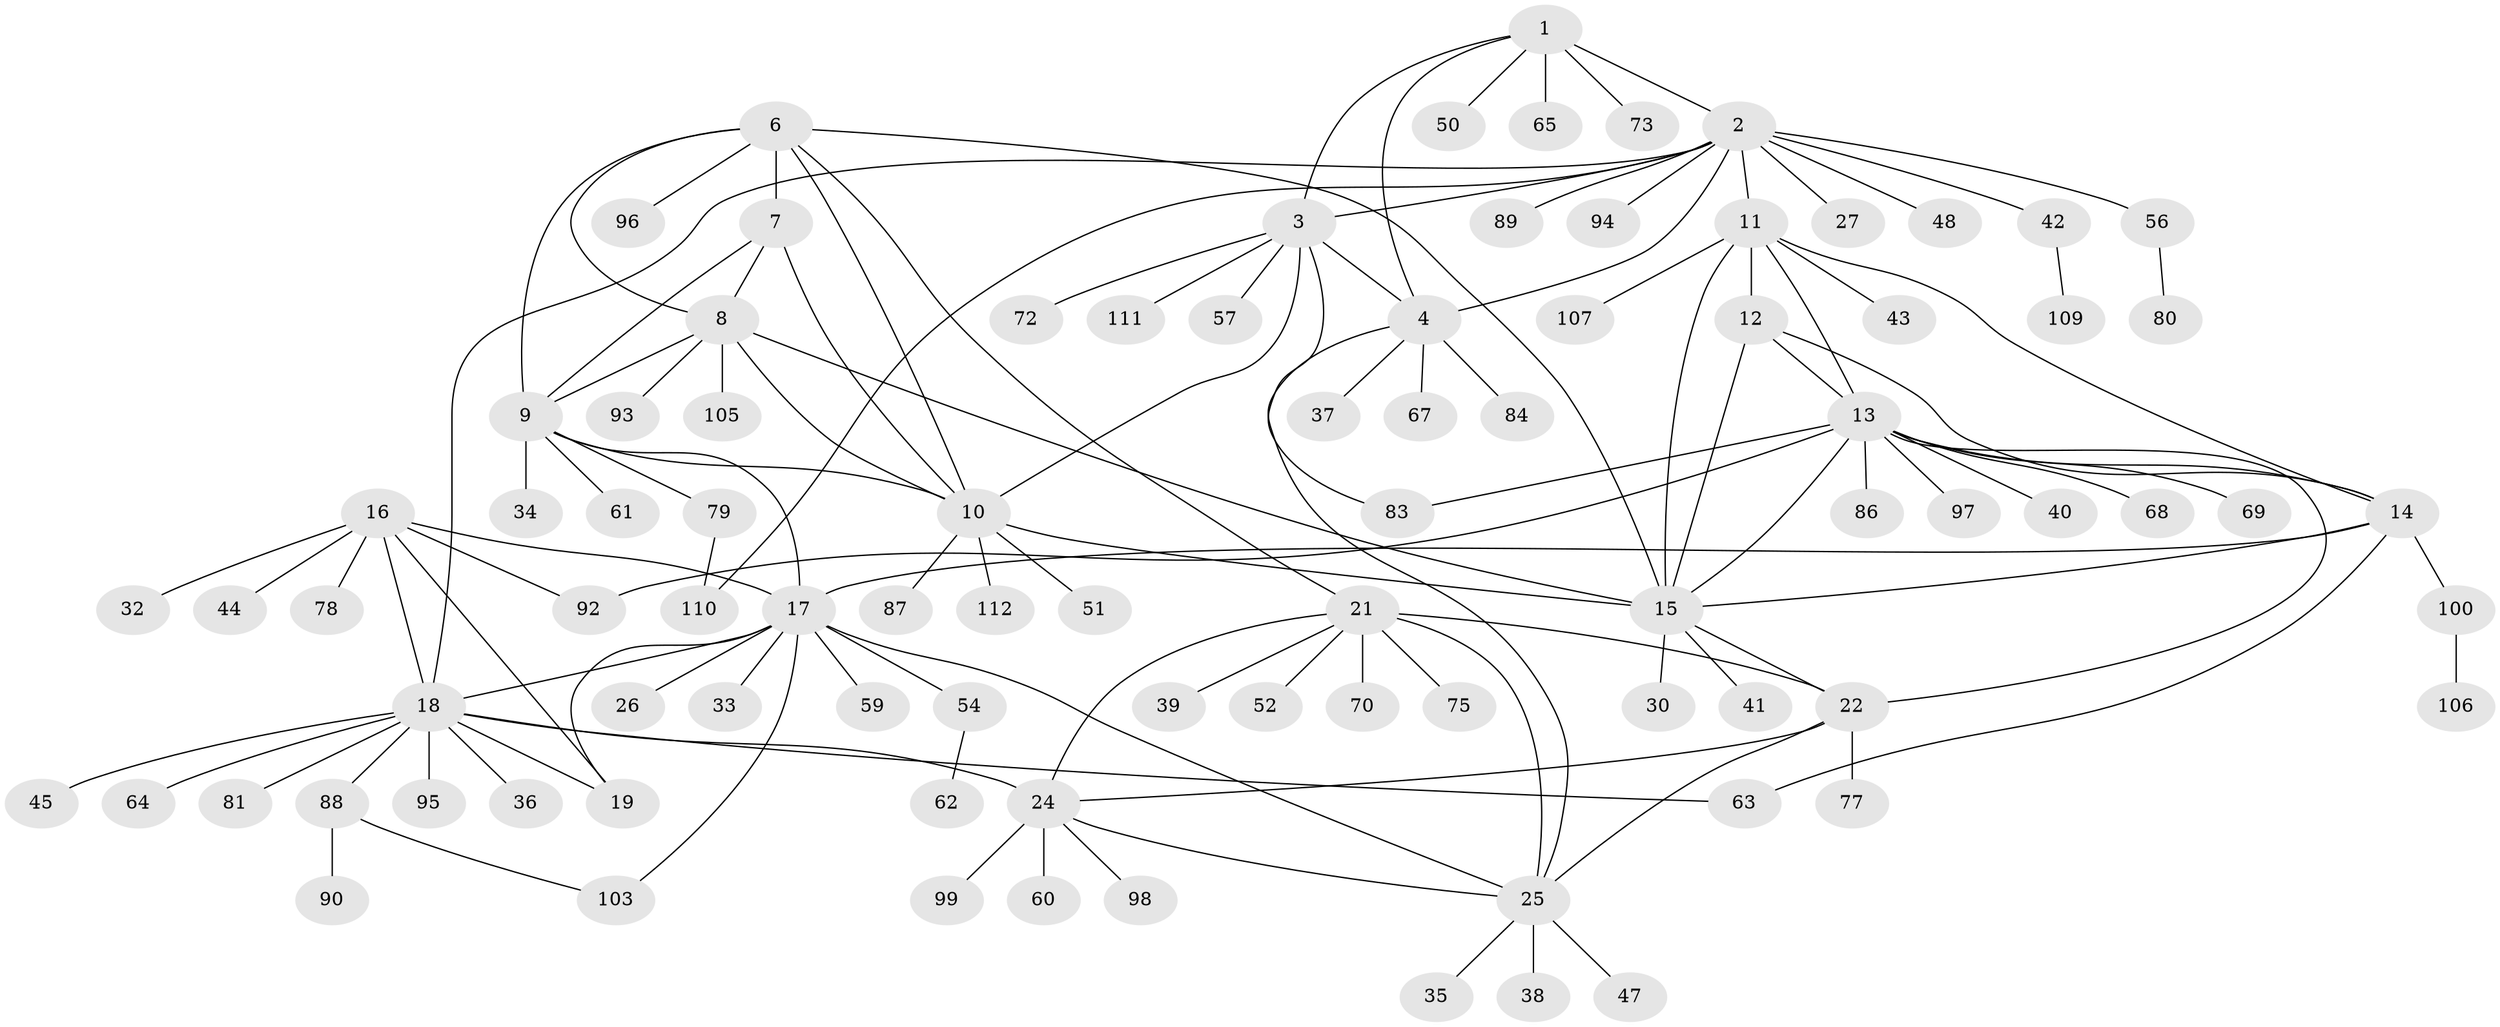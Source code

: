 // Generated by graph-tools (version 1.1) at 2025/24/03/03/25 07:24:15]
// undirected, 90 vertices, 125 edges
graph export_dot {
graph [start="1"]
  node [color=gray90,style=filled];
  1 [super="+85"];
  2 [super="+5"];
  3 [super="+28"];
  4 [super="+46"];
  6;
  7;
  8 [super="+108"];
  9 [super="+29"];
  10 [super="+53"];
  11 [super="+49"];
  12 [super="+76"];
  13 [super="+31"];
  14;
  15 [super="+71"];
  16 [super="+102"];
  17 [super="+55"];
  18 [super="+20"];
  19;
  21 [super="+23"];
  22 [super="+66"];
  24 [super="+58"];
  25 [super="+91"];
  26;
  27;
  30;
  32;
  33;
  34;
  35 [super="+74"];
  36;
  37;
  38;
  39;
  40;
  41;
  42 [super="+82"];
  43;
  44;
  45;
  47;
  48;
  50;
  51;
  52;
  54;
  56;
  57;
  59;
  60;
  61;
  62;
  63;
  64;
  65;
  67;
  68;
  69;
  70;
  72;
  73;
  75;
  77;
  78;
  79;
  80;
  81;
  83 [super="+101"];
  84;
  86;
  87;
  88;
  89;
  90;
  92 [super="+104"];
  93;
  94;
  95;
  96;
  97;
  98;
  99;
  100;
  103;
  105;
  106;
  107;
  109;
  110;
  111;
  112;
  1 -- 2 [weight=2];
  1 -- 3;
  1 -- 4;
  1 -- 50;
  1 -- 65;
  1 -- 73;
  2 -- 3 [weight=2];
  2 -- 4 [weight=2];
  2 -- 11;
  2 -- 27;
  2 -- 89;
  2 -- 94;
  2 -- 42;
  2 -- 110;
  2 -- 48;
  2 -- 18;
  2 -- 56;
  3 -- 4;
  3 -- 10;
  3 -- 57;
  3 -- 72;
  3 -- 83;
  3 -- 111;
  4 -- 25;
  4 -- 37;
  4 -- 67;
  4 -- 84;
  6 -- 7;
  6 -- 8;
  6 -- 9;
  6 -- 10;
  6 -- 15;
  6 -- 96;
  6 -- 21;
  7 -- 8;
  7 -- 9;
  7 -- 10;
  8 -- 9;
  8 -- 10;
  8 -- 93;
  8 -- 105;
  8 -- 15;
  9 -- 10;
  9 -- 17;
  9 -- 34;
  9 -- 61;
  9 -- 79;
  10 -- 51;
  10 -- 87;
  10 -- 112;
  10 -- 15;
  11 -- 12;
  11 -- 13;
  11 -- 14;
  11 -- 15;
  11 -- 43;
  11 -- 107;
  12 -- 13;
  12 -- 14;
  12 -- 15;
  13 -- 14;
  13 -- 15;
  13 -- 22;
  13 -- 40;
  13 -- 68;
  13 -- 83;
  13 -- 86;
  13 -- 92;
  13 -- 97;
  13 -- 69;
  14 -- 15;
  14 -- 17;
  14 -- 63;
  14 -- 100;
  15 -- 30;
  15 -- 41;
  15 -- 22;
  16 -- 17;
  16 -- 18 [weight=2];
  16 -- 19;
  16 -- 32;
  16 -- 44;
  16 -- 78;
  16 -- 92;
  17 -- 18 [weight=2];
  17 -- 19;
  17 -- 26;
  17 -- 33;
  17 -- 54;
  17 -- 59;
  17 -- 25;
  17 -- 103;
  18 -- 19 [weight=2];
  18 -- 36;
  18 -- 63;
  18 -- 64;
  18 -- 88;
  18 -- 45;
  18 -- 81;
  18 -- 24;
  18 -- 95;
  21 -- 22 [weight=2];
  21 -- 24 [weight=2];
  21 -- 25 [weight=2];
  21 -- 70;
  21 -- 39;
  21 -- 75;
  21 -- 52;
  22 -- 24;
  22 -- 25;
  22 -- 77;
  24 -- 25;
  24 -- 98;
  24 -- 99;
  24 -- 60;
  25 -- 35;
  25 -- 38;
  25 -- 47;
  42 -- 109;
  54 -- 62;
  56 -- 80;
  79 -- 110;
  88 -- 90;
  88 -- 103;
  100 -- 106;
}
